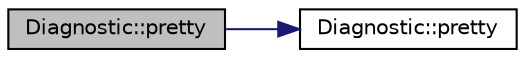 digraph "Diagnostic::pretty"
{
 // LATEX_PDF_SIZE
  edge [fontname="Helvetica",fontsize="10",labelfontname="Helvetica",labelfontsize="10"];
  node [fontname="Helvetica",fontsize="10",shape=record];
  rankdir="LR";
  Node1 [label="Diagnostic::pretty",height=0.2,width=0.4,color="black", fillcolor="grey75", style="filled", fontcolor="black",tooltip="Generate human readable string of a vector of diagnostics."];
  Node1 -> Node2 [color="midnightblue",fontsize="10",style="solid",fontname="Helvetica"];
  Node2 [label="Diagnostic::pretty",height=0.2,width=0.4,color="black", fillcolor="white", style="filled",URL="$classDiagnostic.html#ae3442c8a69e6c77f60f521edd992151a",tooltip="Generate human readable string of all enabled diagnostics."];
}
